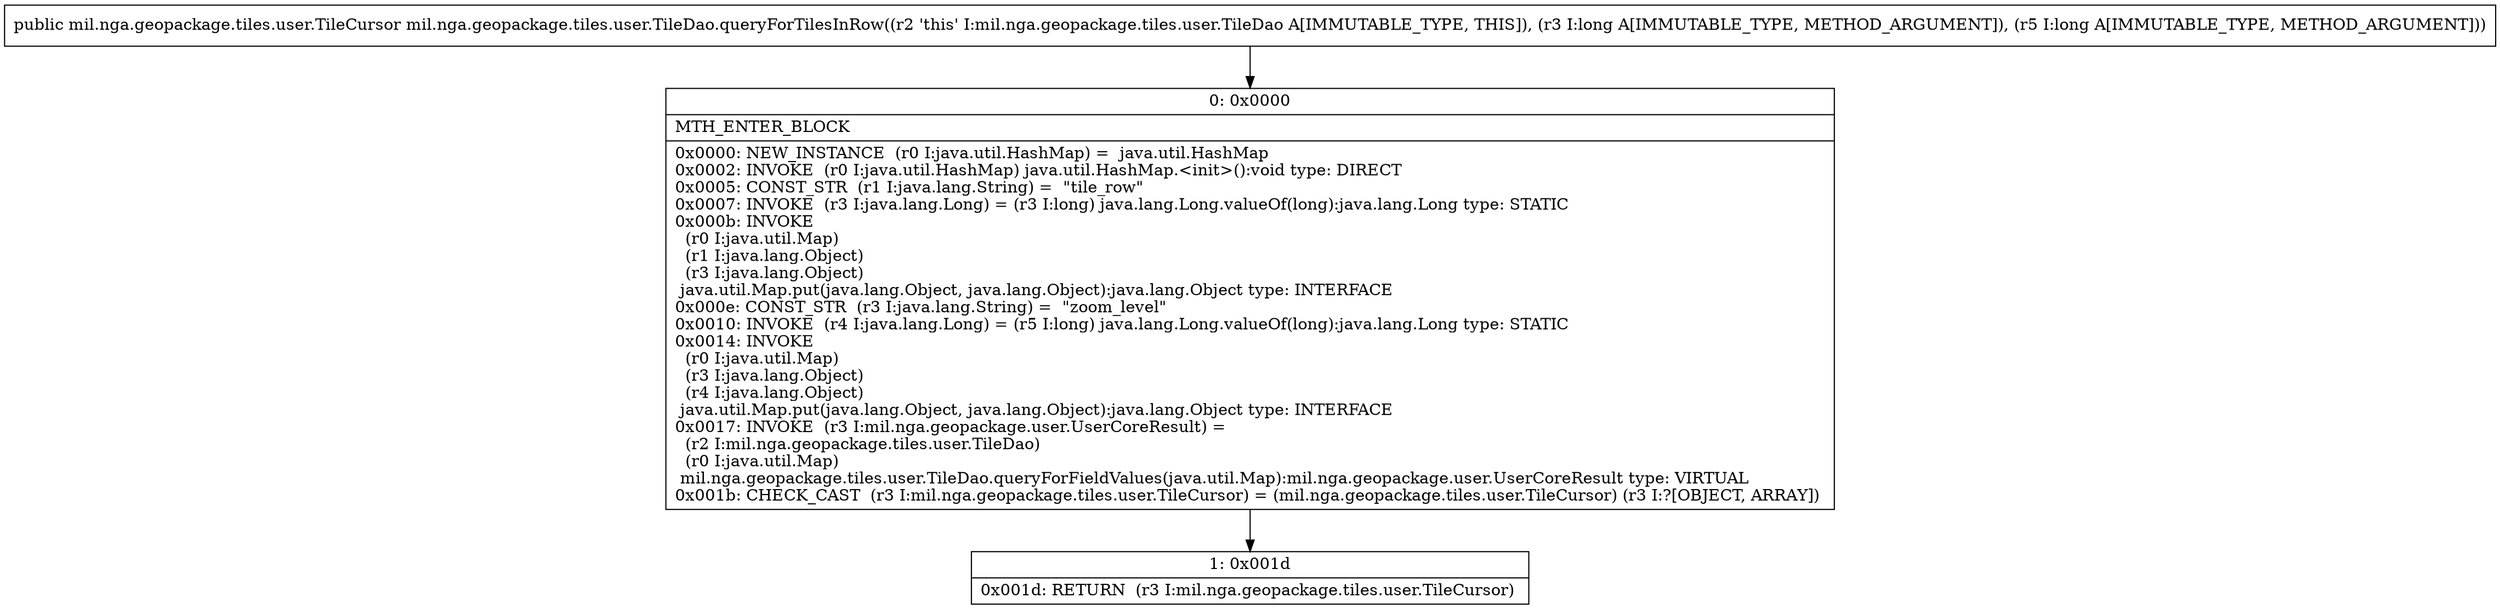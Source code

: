 digraph "CFG formil.nga.geopackage.tiles.user.TileDao.queryForTilesInRow(JJ)Lmil\/nga\/geopackage\/tiles\/user\/TileCursor;" {
Node_0 [shape=record,label="{0\:\ 0x0000|MTH_ENTER_BLOCK\l|0x0000: NEW_INSTANCE  (r0 I:java.util.HashMap) =  java.util.HashMap \l0x0002: INVOKE  (r0 I:java.util.HashMap) java.util.HashMap.\<init\>():void type: DIRECT \l0x0005: CONST_STR  (r1 I:java.lang.String) =  \"tile_row\" \l0x0007: INVOKE  (r3 I:java.lang.Long) = (r3 I:long) java.lang.Long.valueOf(long):java.lang.Long type: STATIC \l0x000b: INVOKE  \l  (r0 I:java.util.Map)\l  (r1 I:java.lang.Object)\l  (r3 I:java.lang.Object)\l java.util.Map.put(java.lang.Object, java.lang.Object):java.lang.Object type: INTERFACE \l0x000e: CONST_STR  (r3 I:java.lang.String) =  \"zoom_level\" \l0x0010: INVOKE  (r4 I:java.lang.Long) = (r5 I:long) java.lang.Long.valueOf(long):java.lang.Long type: STATIC \l0x0014: INVOKE  \l  (r0 I:java.util.Map)\l  (r3 I:java.lang.Object)\l  (r4 I:java.lang.Object)\l java.util.Map.put(java.lang.Object, java.lang.Object):java.lang.Object type: INTERFACE \l0x0017: INVOKE  (r3 I:mil.nga.geopackage.user.UserCoreResult) = \l  (r2 I:mil.nga.geopackage.tiles.user.TileDao)\l  (r0 I:java.util.Map)\l mil.nga.geopackage.tiles.user.TileDao.queryForFieldValues(java.util.Map):mil.nga.geopackage.user.UserCoreResult type: VIRTUAL \l0x001b: CHECK_CAST  (r3 I:mil.nga.geopackage.tiles.user.TileCursor) = (mil.nga.geopackage.tiles.user.TileCursor) (r3 I:?[OBJECT, ARRAY]) \l}"];
Node_1 [shape=record,label="{1\:\ 0x001d|0x001d: RETURN  (r3 I:mil.nga.geopackage.tiles.user.TileCursor) \l}"];
MethodNode[shape=record,label="{public mil.nga.geopackage.tiles.user.TileCursor mil.nga.geopackage.tiles.user.TileDao.queryForTilesInRow((r2 'this' I:mil.nga.geopackage.tiles.user.TileDao A[IMMUTABLE_TYPE, THIS]), (r3 I:long A[IMMUTABLE_TYPE, METHOD_ARGUMENT]), (r5 I:long A[IMMUTABLE_TYPE, METHOD_ARGUMENT])) }"];
MethodNode -> Node_0;
Node_0 -> Node_1;
}


